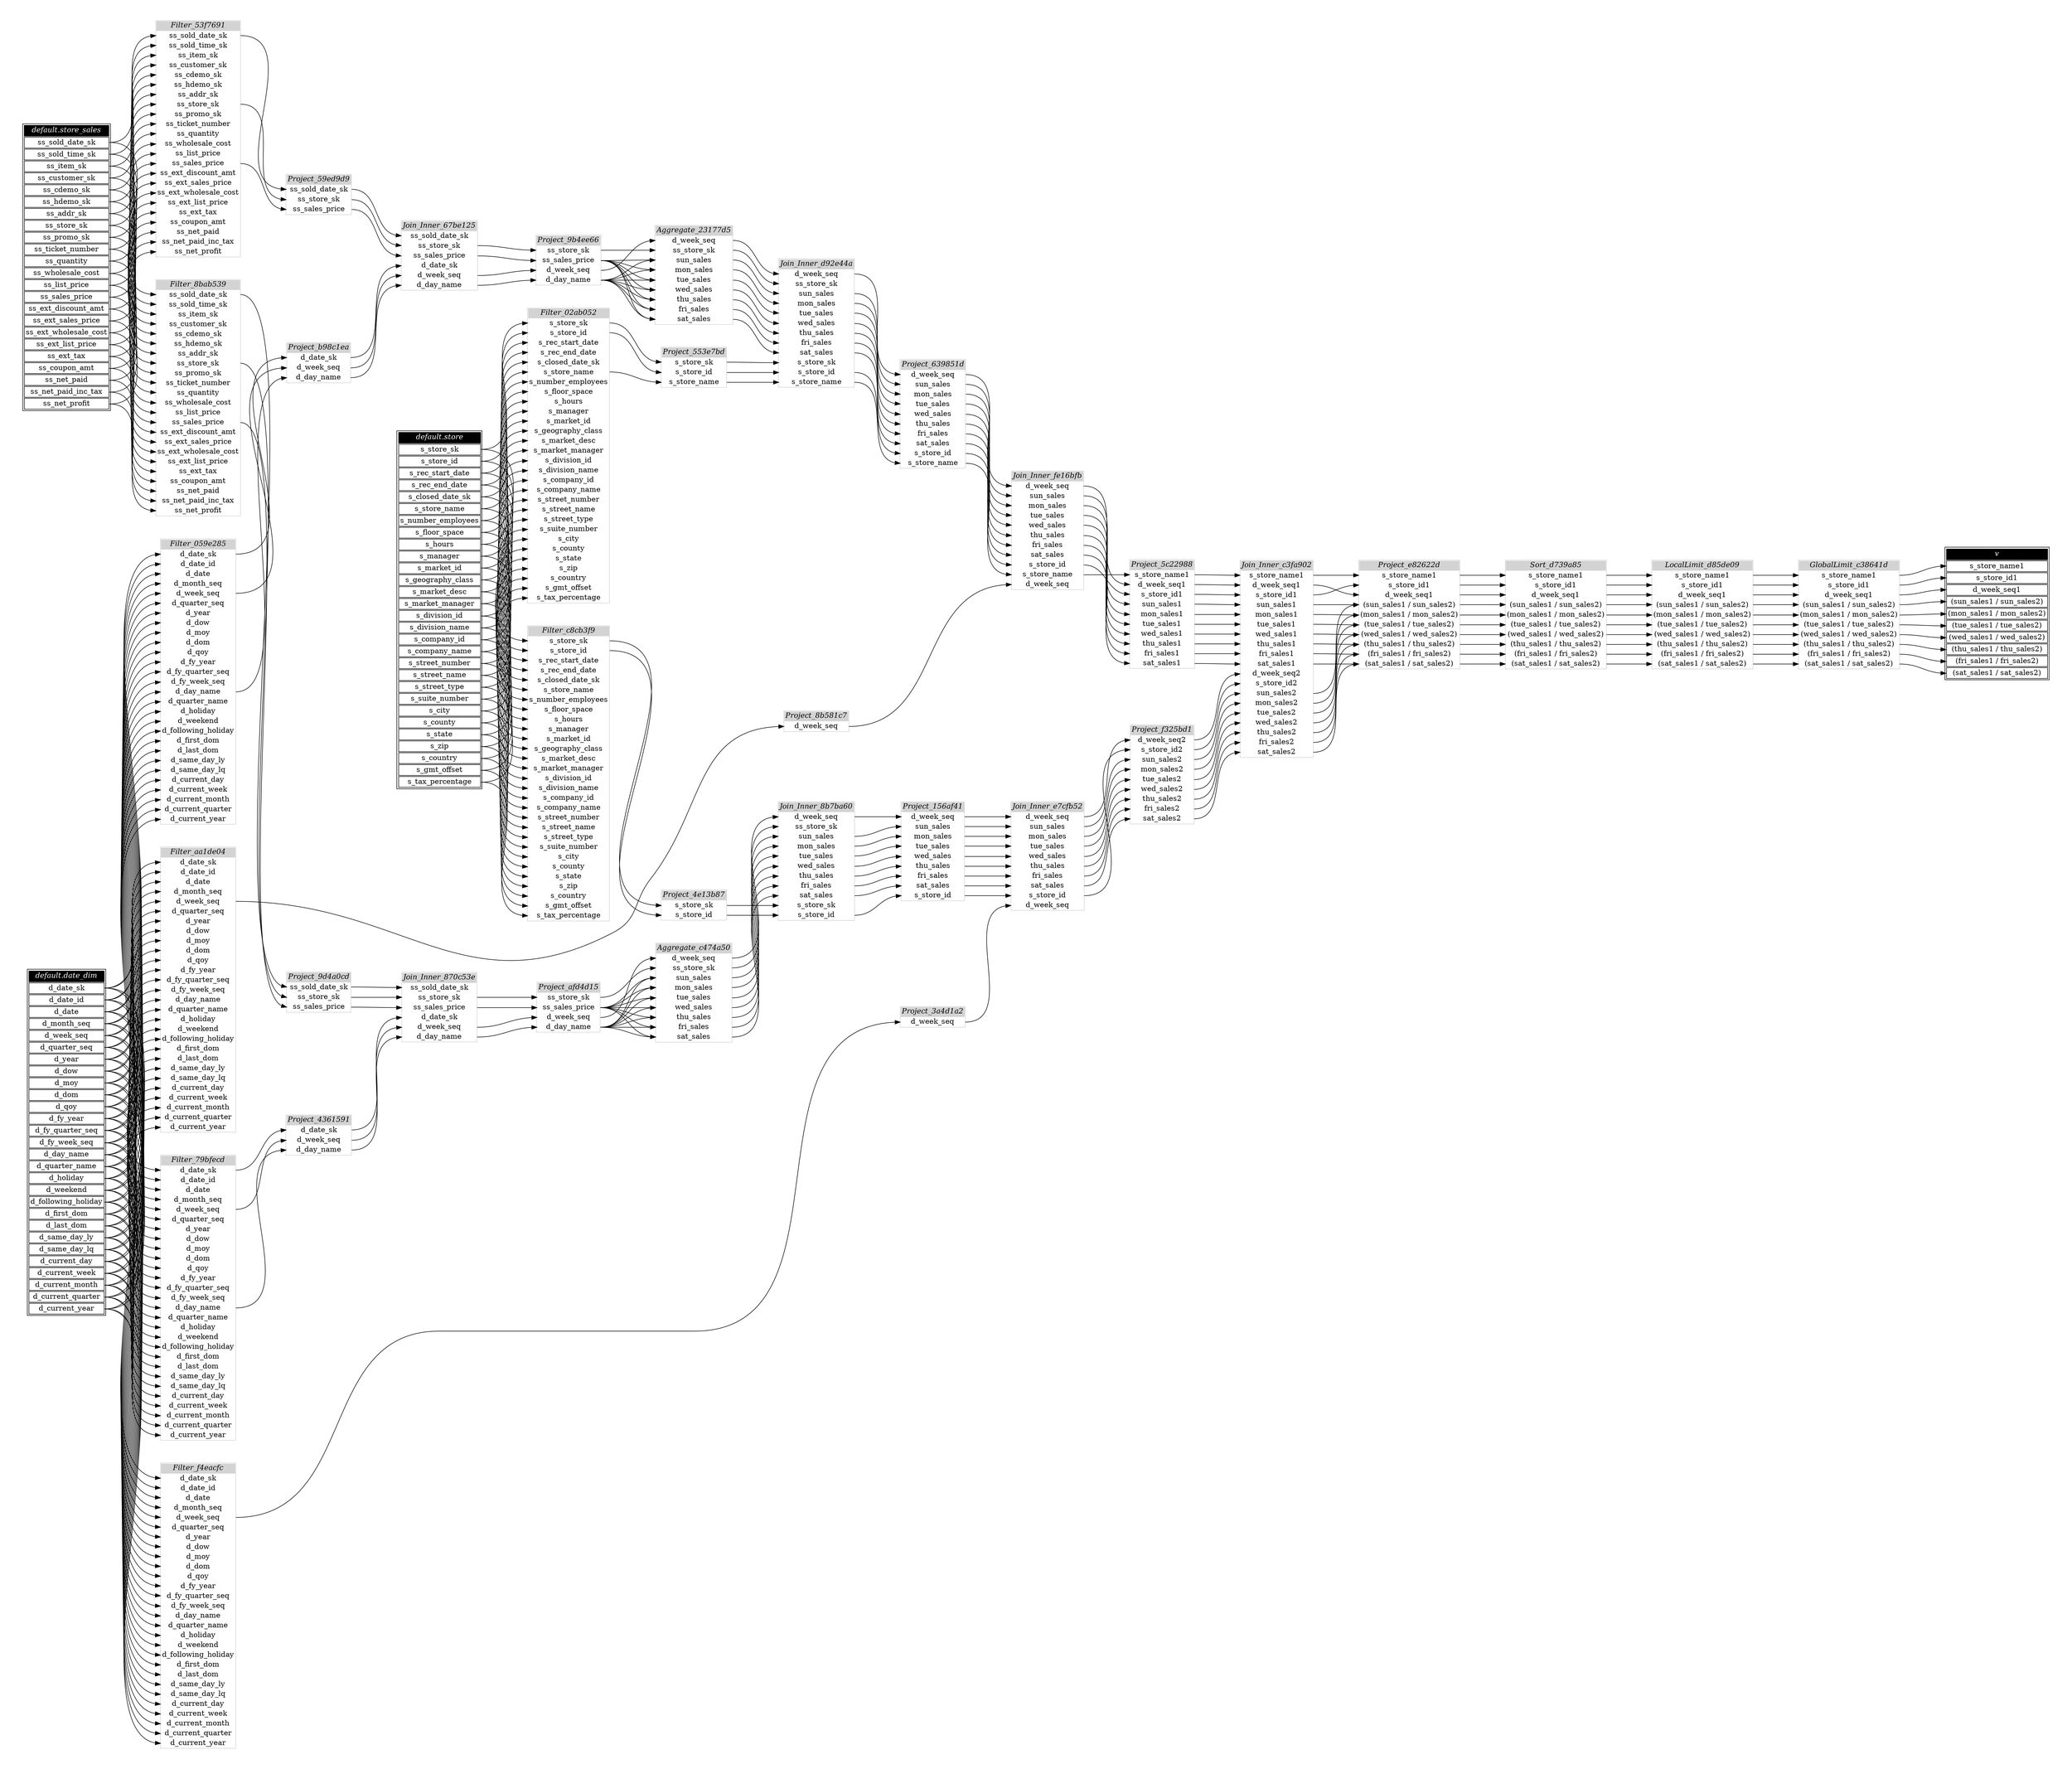 // Automatically generated by TPCDSFlowTestSuite


digraph {
  graph [pad="0.5" nodesep="0.5" ranksep="1" fontname="Helvetica" rankdir=LR];
  node [shape=plaintext]

  
"Aggregate_23177d5" [label=<
<table color="lightgray" border="1" cellborder="0" cellspacing="0">
  <tr><td bgcolor="lightgray" port="nodeName"><i>Aggregate_23177d5</i></td></tr>
  <tr><td port="0">d_week_seq</td></tr>
<tr><td port="1">ss_store_sk</td></tr>
<tr><td port="2">sun_sales</td></tr>
<tr><td port="3">mon_sales</td></tr>
<tr><td port="4">tue_sales</td></tr>
<tr><td port="5">wed_sales</td></tr>
<tr><td port="6">thu_sales</td></tr>
<tr><td port="7">fri_sales</td></tr>
<tr><td port="8">sat_sales</td></tr>
</table>>];
     

"Aggregate_c474a50" [label=<
<table color="lightgray" border="1" cellborder="0" cellspacing="0">
  <tr><td bgcolor="lightgray" port="nodeName"><i>Aggregate_c474a50</i></td></tr>
  <tr><td port="0">d_week_seq</td></tr>
<tr><td port="1">ss_store_sk</td></tr>
<tr><td port="2">sun_sales</td></tr>
<tr><td port="3">mon_sales</td></tr>
<tr><td port="4">tue_sales</td></tr>
<tr><td port="5">wed_sales</td></tr>
<tr><td port="6">thu_sales</td></tr>
<tr><td port="7">fri_sales</td></tr>
<tr><td port="8">sat_sales</td></tr>
</table>>];
     

"Filter_02ab052" [label=<
<table color="lightgray" border="1" cellborder="0" cellspacing="0">
  <tr><td bgcolor="lightgray" port="nodeName"><i>Filter_02ab052</i></td></tr>
  <tr><td port="0">s_store_sk</td></tr>
<tr><td port="1">s_store_id</td></tr>
<tr><td port="2">s_rec_start_date</td></tr>
<tr><td port="3">s_rec_end_date</td></tr>
<tr><td port="4">s_closed_date_sk</td></tr>
<tr><td port="5">s_store_name</td></tr>
<tr><td port="6">s_number_employees</td></tr>
<tr><td port="7">s_floor_space</td></tr>
<tr><td port="8">s_hours</td></tr>
<tr><td port="9">s_manager</td></tr>
<tr><td port="10">s_market_id</td></tr>
<tr><td port="11">s_geography_class</td></tr>
<tr><td port="12">s_market_desc</td></tr>
<tr><td port="13">s_market_manager</td></tr>
<tr><td port="14">s_division_id</td></tr>
<tr><td port="15">s_division_name</td></tr>
<tr><td port="16">s_company_id</td></tr>
<tr><td port="17">s_company_name</td></tr>
<tr><td port="18">s_street_number</td></tr>
<tr><td port="19">s_street_name</td></tr>
<tr><td port="20">s_street_type</td></tr>
<tr><td port="21">s_suite_number</td></tr>
<tr><td port="22">s_city</td></tr>
<tr><td port="23">s_county</td></tr>
<tr><td port="24">s_state</td></tr>
<tr><td port="25">s_zip</td></tr>
<tr><td port="26">s_country</td></tr>
<tr><td port="27">s_gmt_offset</td></tr>
<tr><td port="28">s_tax_percentage</td></tr>
</table>>];
     

"Filter_059e285" [label=<
<table color="lightgray" border="1" cellborder="0" cellspacing="0">
  <tr><td bgcolor="lightgray" port="nodeName"><i>Filter_059e285</i></td></tr>
  <tr><td port="0">d_date_sk</td></tr>
<tr><td port="1">d_date_id</td></tr>
<tr><td port="2">d_date</td></tr>
<tr><td port="3">d_month_seq</td></tr>
<tr><td port="4">d_week_seq</td></tr>
<tr><td port="5">d_quarter_seq</td></tr>
<tr><td port="6">d_year</td></tr>
<tr><td port="7">d_dow</td></tr>
<tr><td port="8">d_moy</td></tr>
<tr><td port="9">d_dom</td></tr>
<tr><td port="10">d_qoy</td></tr>
<tr><td port="11">d_fy_year</td></tr>
<tr><td port="12">d_fy_quarter_seq</td></tr>
<tr><td port="13">d_fy_week_seq</td></tr>
<tr><td port="14">d_day_name</td></tr>
<tr><td port="15">d_quarter_name</td></tr>
<tr><td port="16">d_holiday</td></tr>
<tr><td port="17">d_weekend</td></tr>
<tr><td port="18">d_following_holiday</td></tr>
<tr><td port="19">d_first_dom</td></tr>
<tr><td port="20">d_last_dom</td></tr>
<tr><td port="21">d_same_day_ly</td></tr>
<tr><td port="22">d_same_day_lq</td></tr>
<tr><td port="23">d_current_day</td></tr>
<tr><td port="24">d_current_week</td></tr>
<tr><td port="25">d_current_month</td></tr>
<tr><td port="26">d_current_quarter</td></tr>
<tr><td port="27">d_current_year</td></tr>
</table>>];
     

"Filter_53f7691" [label=<
<table color="lightgray" border="1" cellborder="0" cellspacing="0">
  <tr><td bgcolor="lightgray" port="nodeName"><i>Filter_53f7691</i></td></tr>
  <tr><td port="0">ss_sold_date_sk</td></tr>
<tr><td port="1">ss_sold_time_sk</td></tr>
<tr><td port="2">ss_item_sk</td></tr>
<tr><td port="3">ss_customer_sk</td></tr>
<tr><td port="4">ss_cdemo_sk</td></tr>
<tr><td port="5">ss_hdemo_sk</td></tr>
<tr><td port="6">ss_addr_sk</td></tr>
<tr><td port="7">ss_store_sk</td></tr>
<tr><td port="8">ss_promo_sk</td></tr>
<tr><td port="9">ss_ticket_number</td></tr>
<tr><td port="10">ss_quantity</td></tr>
<tr><td port="11">ss_wholesale_cost</td></tr>
<tr><td port="12">ss_list_price</td></tr>
<tr><td port="13">ss_sales_price</td></tr>
<tr><td port="14">ss_ext_discount_amt</td></tr>
<tr><td port="15">ss_ext_sales_price</td></tr>
<tr><td port="16">ss_ext_wholesale_cost</td></tr>
<tr><td port="17">ss_ext_list_price</td></tr>
<tr><td port="18">ss_ext_tax</td></tr>
<tr><td port="19">ss_coupon_amt</td></tr>
<tr><td port="20">ss_net_paid</td></tr>
<tr><td port="21">ss_net_paid_inc_tax</td></tr>
<tr><td port="22">ss_net_profit</td></tr>
</table>>];
     

"Filter_79bfecd" [label=<
<table color="lightgray" border="1" cellborder="0" cellspacing="0">
  <tr><td bgcolor="lightgray" port="nodeName"><i>Filter_79bfecd</i></td></tr>
  <tr><td port="0">d_date_sk</td></tr>
<tr><td port="1">d_date_id</td></tr>
<tr><td port="2">d_date</td></tr>
<tr><td port="3">d_month_seq</td></tr>
<tr><td port="4">d_week_seq</td></tr>
<tr><td port="5">d_quarter_seq</td></tr>
<tr><td port="6">d_year</td></tr>
<tr><td port="7">d_dow</td></tr>
<tr><td port="8">d_moy</td></tr>
<tr><td port="9">d_dom</td></tr>
<tr><td port="10">d_qoy</td></tr>
<tr><td port="11">d_fy_year</td></tr>
<tr><td port="12">d_fy_quarter_seq</td></tr>
<tr><td port="13">d_fy_week_seq</td></tr>
<tr><td port="14">d_day_name</td></tr>
<tr><td port="15">d_quarter_name</td></tr>
<tr><td port="16">d_holiday</td></tr>
<tr><td port="17">d_weekend</td></tr>
<tr><td port="18">d_following_holiday</td></tr>
<tr><td port="19">d_first_dom</td></tr>
<tr><td port="20">d_last_dom</td></tr>
<tr><td port="21">d_same_day_ly</td></tr>
<tr><td port="22">d_same_day_lq</td></tr>
<tr><td port="23">d_current_day</td></tr>
<tr><td port="24">d_current_week</td></tr>
<tr><td port="25">d_current_month</td></tr>
<tr><td port="26">d_current_quarter</td></tr>
<tr><td port="27">d_current_year</td></tr>
</table>>];
     

"Filter_8bab539" [label=<
<table color="lightgray" border="1" cellborder="0" cellspacing="0">
  <tr><td bgcolor="lightgray" port="nodeName"><i>Filter_8bab539</i></td></tr>
  <tr><td port="0">ss_sold_date_sk</td></tr>
<tr><td port="1">ss_sold_time_sk</td></tr>
<tr><td port="2">ss_item_sk</td></tr>
<tr><td port="3">ss_customer_sk</td></tr>
<tr><td port="4">ss_cdemo_sk</td></tr>
<tr><td port="5">ss_hdemo_sk</td></tr>
<tr><td port="6">ss_addr_sk</td></tr>
<tr><td port="7">ss_store_sk</td></tr>
<tr><td port="8">ss_promo_sk</td></tr>
<tr><td port="9">ss_ticket_number</td></tr>
<tr><td port="10">ss_quantity</td></tr>
<tr><td port="11">ss_wholesale_cost</td></tr>
<tr><td port="12">ss_list_price</td></tr>
<tr><td port="13">ss_sales_price</td></tr>
<tr><td port="14">ss_ext_discount_amt</td></tr>
<tr><td port="15">ss_ext_sales_price</td></tr>
<tr><td port="16">ss_ext_wholesale_cost</td></tr>
<tr><td port="17">ss_ext_list_price</td></tr>
<tr><td port="18">ss_ext_tax</td></tr>
<tr><td port="19">ss_coupon_amt</td></tr>
<tr><td port="20">ss_net_paid</td></tr>
<tr><td port="21">ss_net_paid_inc_tax</td></tr>
<tr><td port="22">ss_net_profit</td></tr>
</table>>];
     

"Filter_aa1de04" [label=<
<table color="lightgray" border="1" cellborder="0" cellspacing="0">
  <tr><td bgcolor="lightgray" port="nodeName"><i>Filter_aa1de04</i></td></tr>
  <tr><td port="0">d_date_sk</td></tr>
<tr><td port="1">d_date_id</td></tr>
<tr><td port="2">d_date</td></tr>
<tr><td port="3">d_month_seq</td></tr>
<tr><td port="4">d_week_seq</td></tr>
<tr><td port="5">d_quarter_seq</td></tr>
<tr><td port="6">d_year</td></tr>
<tr><td port="7">d_dow</td></tr>
<tr><td port="8">d_moy</td></tr>
<tr><td port="9">d_dom</td></tr>
<tr><td port="10">d_qoy</td></tr>
<tr><td port="11">d_fy_year</td></tr>
<tr><td port="12">d_fy_quarter_seq</td></tr>
<tr><td port="13">d_fy_week_seq</td></tr>
<tr><td port="14">d_day_name</td></tr>
<tr><td port="15">d_quarter_name</td></tr>
<tr><td port="16">d_holiday</td></tr>
<tr><td port="17">d_weekend</td></tr>
<tr><td port="18">d_following_holiday</td></tr>
<tr><td port="19">d_first_dom</td></tr>
<tr><td port="20">d_last_dom</td></tr>
<tr><td port="21">d_same_day_ly</td></tr>
<tr><td port="22">d_same_day_lq</td></tr>
<tr><td port="23">d_current_day</td></tr>
<tr><td port="24">d_current_week</td></tr>
<tr><td port="25">d_current_month</td></tr>
<tr><td port="26">d_current_quarter</td></tr>
<tr><td port="27">d_current_year</td></tr>
</table>>];
     

"Filter_c8cb3f9" [label=<
<table color="lightgray" border="1" cellborder="0" cellspacing="0">
  <tr><td bgcolor="lightgray" port="nodeName"><i>Filter_c8cb3f9</i></td></tr>
  <tr><td port="0">s_store_sk</td></tr>
<tr><td port="1">s_store_id</td></tr>
<tr><td port="2">s_rec_start_date</td></tr>
<tr><td port="3">s_rec_end_date</td></tr>
<tr><td port="4">s_closed_date_sk</td></tr>
<tr><td port="5">s_store_name</td></tr>
<tr><td port="6">s_number_employees</td></tr>
<tr><td port="7">s_floor_space</td></tr>
<tr><td port="8">s_hours</td></tr>
<tr><td port="9">s_manager</td></tr>
<tr><td port="10">s_market_id</td></tr>
<tr><td port="11">s_geography_class</td></tr>
<tr><td port="12">s_market_desc</td></tr>
<tr><td port="13">s_market_manager</td></tr>
<tr><td port="14">s_division_id</td></tr>
<tr><td port="15">s_division_name</td></tr>
<tr><td port="16">s_company_id</td></tr>
<tr><td port="17">s_company_name</td></tr>
<tr><td port="18">s_street_number</td></tr>
<tr><td port="19">s_street_name</td></tr>
<tr><td port="20">s_street_type</td></tr>
<tr><td port="21">s_suite_number</td></tr>
<tr><td port="22">s_city</td></tr>
<tr><td port="23">s_county</td></tr>
<tr><td port="24">s_state</td></tr>
<tr><td port="25">s_zip</td></tr>
<tr><td port="26">s_country</td></tr>
<tr><td port="27">s_gmt_offset</td></tr>
<tr><td port="28">s_tax_percentage</td></tr>
</table>>];
     

"Filter_f4eacfc" [label=<
<table color="lightgray" border="1" cellborder="0" cellspacing="0">
  <tr><td bgcolor="lightgray" port="nodeName"><i>Filter_f4eacfc</i></td></tr>
  <tr><td port="0">d_date_sk</td></tr>
<tr><td port="1">d_date_id</td></tr>
<tr><td port="2">d_date</td></tr>
<tr><td port="3">d_month_seq</td></tr>
<tr><td port="4">d_week_seq</td></tr>
<tr><td port="5">d_quarter_seq</td></tr>
<tr><td port="6">d_year</td></tr>
<tr><td port="7">d_dow</td></tr>
<tr><td port="8">d_moy</td></tr>
<tr><td port="9">d_dom</td></tr>
<tr><td port="10">d_qoy</td></tr>
<tr><td port="11">d_fy_year</td></tr>
<tr><td port="12">d_fy_quarter_seq</td></tr>
<tr><td port="13">d_fy_week_seq</td></tr>
<tr><td port="14">d_day_name</td></tr>
<tr><td port="15">d_quarter_name</td></tr>
<tr><td port="16">d_holiday</td></tr>
<tr><td port="17">d_weekend</td></tr>
<tr><td port="18">d_following_holiday</td></tr>
<tr><td port="19">d_first_dom</td></tr>
<tr><td port="20">d_last_dom</td></tr>
<tr><td port="21">d_same_day_ly</td></tr>
<tr><td port="22">d_same_day_lq</td></tr>
<tr><td port="23">d_current_day</td></tr>
<tr><td port="24">d_current_week</td></tr>
<tr><td port="25">d_current_month</td></tr>
<tr><td port="26">d_current_quarter</td></tr>
<tr><td port="27">d_current_year</td></tr>
</table>>];
     

"GlobalLimit_c38641d" [label=<
<table color="lightgray" border="1" cellborder="0" cellspacing="0">
  <tr><td bgcolor="lightgray" port="nodeName"><i>GlobalLimit_c38641d</i></td></tr>
  <tr><td port="0">s_store_name1</td></tr>
<tr><td port="1">s_store_id1</td></tr>
<tr><td port="2">d_week_seq1</td></tr>
<tr><td port="3">(sun_sales1 / sun_sales2)</td></tr>
<tr><td port="4">(mon_sales1 / mon_sales2)</td></tr>
<tr><td port="5">(tue_sales1 / tue_sales2)</td></tr>
<tr><td port="6">(wed_sales1 / wed_sales2)</td></tr>
<tr><td port="7">(thu_sales1 / thu_sales2)</td></tr>
<tr><td port="8">(fri_sales1 / fri_sales2)</td></tr>
<tr><td port="9">(sat_sales1 / sat_sales2)</td></tr>
</table>>];
     

"Join_Inner_67be125" [label=<
<table color="lightgray" border="1" cellborder="0" cellspacing="0">
  <tr><td bgcolor="lightgray" port="nodeName"><i>Join_Inner_67be125</i></td></tr>
  <tr><td port="0">ss_sold_date_sk</td></tr>
<tr><td port="1">ss_store_sk</td></tr>
<tr><td port="2">ss_sales_price</td></tr>
<tr><td port="3">d_date_sk</td></tr>
<tr><td port="4">d_week_seq</td></tr>
<tr><td port="5">d_day_name</td></tr>
</table>>];
     

"Join_Inner_870c53e" [label=<
<table color="lightgray" border="1" cellborder="0" cellspacing="0">
  <tr><td bgcolor="lightgray" port="nodeName"><i>Join_Inner_870c53e</i></td></tr>
  <tr><td port="0">ss_sold_date_sk</td></tr>
<tr><td port="1">ss_store_sk</td></tr>
<tr><td port="2">ss_sales_price</td></tr>
<tr><td port="3">d_date_sk</td></tr>
<tr><td port="4">d_week_seq</td></tr>
<tr><td port="5">d_day_name</td></tr>
</table>>];
     

"Join_Inner_8b7ba60" [label=<
<table color="lightgray" border="1" cellborder="0" cellspacing="0">
  <tr><td bgcolor="lightgray" port="nodeName"><i>Join_Inner_8b7ba60</i></td></tr>
  <tr><td port="0">d_week_seq</td></tr>
<tr><td port="1">ss_store_sk</td></tr>
<tr><td port="2">sun_sales</td></tr>
<tr><td port="3">mon_sales</td></tr>
<tr><td port="4">tue_sales</td></tr>
<tr><td port="5">wed_sales</td></tr>
<tr><td port="6">thu_sales</td></tr>
<tr><td port="7">fri_sales</td></tr>
<tr><td port="8">sat_sales</td></tr>
<tr><td port="9">s_store_sk</td></tr>
<tr><td port="10">s_store_id</td></tr>
</table>>];
     

"Join_Inner_c3fa902" [label=<
<table color="lightgray" border="1" cellborder="0" cellspacing="0">
  <tr><td bgcolor="lightgray" port="nodeName"><i>Join_Inner_c3fa902</i></td></tr>
  <tr><td port="0">s_store_name1</td></tr>
<tr><td port="1">d_week_seq1</td></tr>
<tr><td port="2">s_store_id1</td></tr>
<tr><td port="3">sun_sales1</td></tr>
<tr><td port="4">mon_sales1</td></tr>
<tr><td port="5">tue_sales1</td></tr>
<tr><td port="6">wed_sales1</td></tr>
<tr><td port="7">thu_sales1</td></tr>
<tr><td port="8">fri_sales1</td></tr>
<tr><td port="9">sat_sales1</td></tr>
<tr><td port="10">d_week_seq2</td></tr>
<tr><td port="11">s_store_id2</td></tr>
<tr><td port="12">sun_sales2</td></tr>
<tr><td port="13">mon_sales2</td></tr>
<tr><td port="14">tue_sales2</td></tr>
<tr><td port="15">wed_sales2</td></tr>
<tr><td port="16">thu_sales2</td></tr>
<tr><td port="17">fri_sales2</td></tr>
<tr><td port="18">sat_sales2</td></tr>
</table>>];
     

"Join_Inner_d92e44a" [label=<
<table color="lightgray" border="1" cellborder="0" cellspacing="0">
  <tr><td bgcolor="lightgray" port="nodeName"><i>Join_Inner_d92e44a</i></td></tr>
  <tr><td port="0">d_week_seq</td></tr>
<tr><td port="1">ss_store_sk</td></tr>
<tr><td port="2">sun_sales</td></tr>
<tr><td port="3">mon_sales</td></tr>
<tr><td port="4">tue_sales</td></tr>
<tr><td port="5">wed_sales</td></tr>
<tr><td port="6">thu_sales</td></tr>
<tr><td port="7">fri_sales</td></tr>
<tr><td port="8">sat_sales</td></tr>
<tr><td port="9">s_store_sk</td></tr>
<tr><td port="10">s_store_id</td></tr>
<tr><td port="11">s_store_name</td></tr>
</table>>];
     

"Join_Inner_e7cfb52" [label=<
<table color="lightgray" border="1" cellborder="0" cellspacing="0">
  <tr><td bgcolor="lightgray" port="nodeName"><i>Join_Inner_e7cfb52</i></td></tr>
  <tr><td port="0">d_week_seq</td></tr>
<tr><td port="1">sun_sales</td></tr>
<tr><td port="2">mon_sales</td></tr>
<tr><td port="3">tue_sales</td></tr>
<tr><td port="4">wed_sales</td></tr>
<tr><td port="5">thu_sales</td></tr>
<tr><td port="6">fri_sales</td></tr>
<tr><td port="7">sat_sales</td></tr>
<tr><td port="8">s_store_id</td></tr>
<tr><td port="9">d_week_seq</td></tr>
</table>>];
     

"Join_Inner_fe16bfb" [label=<
<table color="lightgray" border="1" cellborder="0" cellspacing="0">
  <tr><td bgcolor="lightgray" port="nodeName"><i>Join_Inner_fe16bfb</i></td></tr>
  <tr><td port="0">d_week_seq</td></tr>
<tr><td port="1">sun_sales</td></tr>
<tr><td port="2">mon_sales</td></tr>
<tr><td port="3">tue_sales</td></tr>
<tr><td port="4">wed_sales</td></tr>
<tr><td port="5">thu_sales</td></tr>
<tr><td port="6">fri_sales</td></tr>
<tr><td port="7">sat_sales</td></tr>
<tr><td port="8">s_store_id</td></tr>
<tr><td port="9">s_store_name</td></tr>
<tr><td port="10">d_week_seq</td></tr>
</table>>];
     

"LocalLimit_d85de09" [label=<
<table color="lightgray" border="1" cellborder="0" cellspacing="0">
  <tr><td bgcolor="lightgray" port="nodeName"><i>LocalLimit_d85de09</i></td></tr>
  <tr><td port="0">s_store_name1</td></tr>
<tr><td port="1">s_store_id1</td></tr>
<tr><td port="2">d_week_seq1</td></tr>
<tr><td port="3">(sun_sales1 / sun_sales2)</td></tr>
<tr><td port="4">(mon_sales1 / mon_sales2)</td></tr>
<tr><td port="5">(tue_sales1 / tue_sales2)</td></tr>
<tr><td port="6">(wed_sales1 / wed_sales2)</td></tr>
<tr><td port="7">(thu_sales1 / thu_sales2)</td></tr>
<tr><td port="8">(fri_sales1 / fri_sales2)</td></tr>
<tr><td port="9">(sat_sales1 / sat_sales2)</td></tr>
</table>>];
     

"Project_156af41" [label=<
<table color="lightgray" border="1" cellborder="0" cellspacing="0">
  <tr><td bgcolor="lightgray" port="nodeName"><i>Project_156af41</i></td></tr>
  <tr><td port="0">d_week_seq</td></tr>
<tr><td port="1">sun_sales</td></tr>
<tr><td port="2">mon_sales</td></tr>
<tr><td port="3">tue_sales</td></tr>
<tr><td port="4">wed_sales</td></tr>
<tr><td port="5">thu_sales</td></tr>
<tr><td port="6">fri_sales</td></tr>
<tr><td port="7">sat_sales</td></tr>
<tr><td port="8">s_store_id</td></tr>
</table>>];
     

"Project_3a4d1a2" [label=<
<table color="lightgray" border="1" cellborder="0" cellspacing="0">
  <tr><td bgcolor="lightgray" port="nodeName"><i>Project_3a4d1a2</i></td></tr>
  <tr><td port="0">d_week_seq</td></tr>
</table>>];
     

"Project_4361591" [label=<
<table color="lightgray" border="1" cellborder="0" cellspacing="0">
  <tr><td bgcolor="lightgray" port="nodeName"><i>Project_4361591</i></td></tr>
  <tr><td port="0">d_date_sk</td></tr>
<tr><td port="1">d_week_seq</td></tr>
<tr><td port="2">d_day_name</td></tr>
</table>>];
     

"Project_4e13b87" [label=<
<table color="lightgray" border="1" cellborder="0" cellspacing="0">
  <tr><td bgcolor="lightgray" port="nodeName"><i>Project_4e13b87</i></td></tr>
  <tr><td port="0">s_store_sk</td></tr>
<tr><td port="1">s_store_id</td></tr>
</table>>];
     

"Project_553e7bd" [label=<
<table color="lightgray" border="1" cellborder="0" cellspacing="0">
  <tr><td bgcolor="lightgray" port="nodeName"><i>Project_553e7bd</i></td></tr>
  <tr><td port="0">s_store_sk</td></tr>
<tr><td port="1">s_store_id</td></tr>
<tr><td port="2">s_store_name</td></tr>
</table>>];
     

"Project_59ed9d9" [label=<
<table color="lightgray" border="1" cellborder="0" cellspacing="0">
  <tr><td bgcolor="lightgray" port="nodeName"><i>Project_59ed9d9</i></td></tr>
  <tr><td port="0">ss_sold_date_sk</td></tr>
<tr><td port="1">ss_store_sk</td></tr>
<tr><td port="2">ss_sales_price</td></tr>
</table>>];
     

"Project_5c22988" [label=<
<table color="lightgray" border="1" cellborder="0" cellspacing="0">
  <tr><td bgcolor="lightgray" port="nodeName"><i>Project_5c22988</i></td></tr>
  <tr><td port="0">s_store_name1</td></tr>
<tr><td port="1">d_week_seq1</td></tr>
<tr><td port="2">s_store_id1</td></tr>
<tr><td port="3">sun_sales1</td></tr>
<tr><td port="4">mon_sales1</td></tr>
<tr><td port="5">tue_sales1</td></tr>
<tr><td port="6">wed_sales1</td></tr>
<tr><td port="7">thu_sales1</td></tr>
<tr><td port="8">fri_sales1</td></tr>
<tr><td port="9">sat_sales1</td></tr>
</table>>];
     

"Project_639851d" [label=<
<table color="lightgray" border="1" cellborder="0" cellspacing="0">
  <tr><td bgcolor="lightgray" port="nodeName"><i>Project_639851d</i></td></tr>
  <tr><td port="0">d_week_seq</td></tr>
<tr><td port="1">sun_sales</td></tr>
<tr><td port="2">mon_sales</td></tr>
<tr><td port="3">tue_sales</td></tr>
<tr><td port="4">wed_sales</td></tr>
<tr><td port="5">thu_sales</td></tr>
<tr><td port="6">fri_sales</td></tr>
<tr><td port="7">sat_sales</td></tr>
<tr><td port="8">s_store_id</td></tr>
<tr><td port="9">s_store_name</td></tr>
</table>>];
     

"Project_8b581c7" [label=<
<table color="lightgray" border="1" cellborder="0" cellspacing="0">
  <tr><td bgcolor="lightgray" port="nodeName"><i>Project_8b581c7</i></td></tr>
  <tr><td port="0">d_week_seq</td></tr>
</table>>];
     

"Project_9b4ee66" [label=<
<table color="lightgray" border="1" cellborder="0" cellspacing="0">
  <tr><td bgcolor="lightgray" port="nodeName"><i>Project_9b4ee66</i></td></tr>
  <tr><td port="0">ss_store_sk</td></tr>
<tr><td port="1">ss_sales_price</td></tr>
<tr><td port="2">d_week_seq</td></tr>
<tr><td port="3">d_day_name</td></tr>
</table>>];
     

"Project_9d4a0cd" [label=<
<table color="lightgray" border="1" cellborder="0" cellspacing="0">
  <tr><td bgcolor="lightgray" port="nodeName"><i>Project_9d4a0cd</i></td></tr>
  <tr><td port="0">ss_sold_date_sk</td></tr>
<tr><td port="1">ss_store_sk</td></tr>
<tr><td port="2">ss_sales_price</td></tr>
</table>>];
     

"Project_afd4d15" [label=<
<table color="lightgray" border="1" cellborder="0" cellspacing="0">
  <tr><td bgcolor="lightgray" port="nodeName"><i>Project_afd4d15</i></td></tr>
  <tr><td port="0">ss_store_sk</td></tr>
<tr><td port="1">ss_sales_price</td></tr>
<tr><td port="2">d_week_seq</td></tr>
<tr><td port="3">d_day_name</td></tr>
</table>>];
     

"Project_b98c1ea" [label=<
<table color="lightgray" border="1" cellborder="0" cellspacing="0">
  <tr><td bgcolor="lightgray" port="nodeName"><i>Project_b98c1ea</i></td></tr>
  <tr><td port="0">d_date_sk</td></tr>
<tr><td port="1">d_week_seq</td></tr>
<tr><td port="2">d_day_name</td></tr>
</table>>];
     

"Project_e82622d" [label=<
<table color="lightgray" border="1" cellborder="0" cellspacing="0">
  <tr><td bgcolor="lightgray" port="nodeName"><i>Project_e82622d</i></td></tr>
  <tr><td port="0">s_store_name1</td></tr>
<tr><td port="1">s_store_id1</td></tr>
<tr><td port="2">d_week_seq1</td></tr>
<tr><td port="3">(sun_sales1 / sun_sales2)</td></tr>
<tr><td port="4">(mon_sales1 / mon_sales2)</td></tr>
<tr><td port="5">(tue_sales1 / tue_sales2)</td></tr>
<tr><td port="6">(wed_sales1 / wed_sales2)</td></tr>
<tr><td port="7">(thu_sales1 / thu_sales2)</td></tr>
<tr><td port="8">(fri_sales1 / fri_sales2)</td></tr>
<tr><td port="9">(sat_sales1 / sat_sales2)</td></tr>
</table>>];
     

"Project_f325bd1" [label=<
<table color="lightgray" border="1" cellborder="0" cellspacing="0">
  <tr><td bgcolor="lightgray" port="nodeName"><i>Project_f325bd1</i></td></tr>
  <tr><td port="0">d_week_seq2</td></tr>
<tr><td port="1">s_store_id2</td></tr>
<tr><td port="2">sun_sales2</td></tr>
<tr><td port="3">mon_sales2</td></tr>
<tr><td port="4">tue_sales2</td></tr>
<tr><td port="5">wed_sales2</td></tr>
<tr><td port="6">thu_sales2</td></tr>
<tr><td port="7">fri_sales2</td></tr>
<tr><td port="8">sat_sales2</td></tr>
</table>>];
     

"Sort_d739a85" [label=<
<table color="lightgray" border="1" cellborder="0" cellspacing="0">
  <tr><td bgcolor="lightgray" port="nodeName"><i>Sort_d739a85</i></td></tr>
  <tr><td port="0">s_store_name1</td></tr>
<tr><td port="1">s_store_id1</td></tr>
<tr><td port="2">d_week_seq1</td></tr>
<tr><td port="3">(sun_sales1 / sun_sales2)</td></tr>
<tr><td port="4">(mon_sales1 / mon_sales2)</td></tr>
<tr><td port="5">(tue_sales1 / tue_sales2)</td></tr>
<tr><td port="6">(wed_sales1 / wed_sales2)</td></tr>
<tr><td port="7">(thu_sales1 / thu_sales2)</td></tr>
<tr><td port="8">(fri_sales1 / fri_sales2)</td></tr>
<tr><td port="9">(sat_sales1 / sat_sales2)</td></tr>
</table>>];
     

"default.date_dim" [color="black" label=<
<table>
  <tr><td bgcolor="black" port="nodeName"><i><font color="white">default.date_dim</font></i></td></tr>
  <tr><td port="0">d_date_sk</td></tr>
<tr><td port="1">d_date_id</td></tr>
<tr><td port="2">d_date</td></tr>
<tr><td port="3">d_month_seq</td></tr>
<tr><td port="4">d_week_seq</td></tr>
<tr><td port="5">d_quarter_seq</td></tr>
<tr><td port="6">d_year</td></tr>
<tr><td port="7">d_dow</td></tr>
<tr><td port="8">d_moy</td></tr>
<tr><td port="9">d_dom</td></tr>
<tr><td port="10">d_qoy</td></tr>
<tr><td port="11">d_fy_year</td></tr>
<tr><td port="12">d_fy_quarter_seq</td></tr>
<tr><td port="13">d_fy_week_seq</td></tr>
<tr><td port="14">d_day_name</td></tr>
<tr><td port="15">d_quarter_name</td></tr>
<tr><td port="16">d_holiday</td></tr>
<tr><td port="17">d_weekend</td></tr>
<tr><td port="18">d_following_holiday</td></tr>
<tr><td port="19">d_first_dom</td></tr>
<tr><td port="20">d_last_dom</td></tr>
<tr><td port="21">d_same_day_ly</td></tr>
<tr><td port="22">d_same_day_lq</td></tr>
<tr><td port="23">d_current_day</td></tr>
<tr><td port="24">d_current_week</td></tr>
<tr><td port="25">d_current_month</td></tr>
<tr><td port="26">d_current_quarter</td></tr>
<tr><td port="27">d_current_year</td></tr>
</table>>];
     

"default.store" [color="black" label=<
<table>
  <tr><td bgcolor="black" port="nodeName"><i><font color="white">default.store</font></i></td></tr>
  <tr><td port="0">s_store_sk</td></tr>
<tr><td port="1">s_store_id</td></tr>
<tr><td port="2">s_rec_start_date</td></tr>
<tr><td port="3">s_rec_end_date</td></tr>
<tr><td port="4">s_closed_date_sk</td></tr>
<tr><td port="5">s_store_name</td></tr>
<tr><td port="6">s_number_employees</td></tr>
<tr><td port="7">s_floor_space</td></tr>
<tr><td port="8">s_hours</td></tr>
<tr><td port="9">s_manager</td></tr>
<tr><td port="10">s_market_id</td></tr>
<tr><td port="11">s_geography_class</td></tr>
<tr><td port="12">s_market_desc</td></tr>
<tr><td port="13">s_market_manager</td></tr>
<tr><td port="14">s_division_id</td></tr>
<tr><td port="15">s_division_name</td></tr>
<tr><td port="16">s_company_id</td></tr>
<tr><td port="17">s_company_name</td></tr>
<tr><td port="18">s_street_number</td></tr>
<tr><td port="19">s_street_name</td></tr>
<tr><td port="20">s_street_type</td></tr>
<tr><td port="21">s_suite_number</td></tr>
<tr><td port="22">s_city</td></tr>
<tr><td port="23">s_county</td></tr>
<tr><td port="24">s_state</td></tr>
<tr><td port="25">s_zip</td></tr>
<tr><td port="26">s_country</td></tr>
<tr><td port="27">s_gmt_offset</td></tr>
<tr><td port="28">s_tax_percentage</td></tr>
</table>>];
     

"default.store_sales" [color="black" label=<
<table>
  <tr><td bgcolor="black" port="nodeName"><i><font color="white">default.store_sales</font></i></td></tr>
  <tr><td port="0">ss_sold_date_sk</td></tr>
<tr><td port="1">ss_sold_time_sk</td></tr>
<tr><td port="2">ss_item_sk</td></tr>
<tr><td port="3">ss_customer_sk</td></tr>
<tr><td port="4">ss_cdemo_sk</td></tr>
<tr><td port="5">ss_hdemo_sk</td></tr>
<tr><td port="6">ss_addr_sk</td></tr>
<tr><td port="7">ss_store_sk</td></tr>
<tr><td port="8">ss_promo_sk</td></tr>
<tr><td port="9">ss_ticket_number</td></tr>
<tr><td port="10">ss_quantity</td></tr>
<tr><td port="11">ss_wholesale_cost</td></tr>
<tr><td port="12">ss_list_price</td></tr>
<tr><td port="13">ss_sales_price</td></tr>
<tr><td port="14">ss_ext_discount_amt</td></tr>
<tr><td port="15">ss_ext_sales_price</td></tr>
<tr><td port="16">ss_ext_wholesale_cost</td></tr>
<tr><td port="17">ss_ext_list_price</td></tr>
<tr><td port="18">ss_ext_tax</td></tr>
<tr><td port="19">ss_coupon_amt</td></tr>
<tr><td port="20">ss_net_paid</td></tr>
<tr><td port="21">ss_net_paid_inc_tax</td></tr>
<tr><td port="22">ss_net_profit</td></tr>
</table>>];
     

"v" [color="black" label=<
<table>
  <tr><td bgcolor="black" port="nodeName"><i><font color="white">v</font></i></td></tr>
  <tr><td port="0">s_store_name1</td></tr>
<tr><td port="1">s_store_id1</td></tr>
<tr><td port="2">d_week_seq1</td></tr>
<tr><td port="3">(sun_sales1 / sun_sales2)</td></tr>
<tr><td port="4">(mon_sales1 / mon_sales2)</td></tr>
<tr><td port="5">(tue_sales1 / tue_sales2)</td></tr>
<tr><td port="6">(wed_sales1 / wed_sales2)</td></tr>
<tr><td port="7">(thu_sales1 / thu_sales2)</td></tr>
<tr><td port="8">(fri_sales1 / fri_sales2)</td></tr>
<tr><td port="9">(sat_sales1 / sat_sales2)</td></tr>
</table>>];
     
  "Aggregate_23177d5":0 -> "Join_Inner_d92e44a":0;
"Aggregate_23177d5":1 -> "Join_Inner_d92e44a":1;
"Aggregate_23177d5":2 -> "Join_Inner_d92e44a":2;
"Aggregate_23177d5":3 -> "Join_Inner_d92e44a":3;
"Aggregate_23177d5":4 -> "Join_Inner_d92e44a":4;
"Aggregate_23177d5":5 -> "Join_Inner_d92e44a":5;
"Aggregate_23177d5":6 -> "Join_Inner_d92e44a":6;
"Aggregate_23177d5":7 -> "Join_Inner_d92e44a":7;
"Aggregate_23177d5":8 -> "Join_Inner_d92e44a":8;
"Aggregate_c474a50":0 -> "Join_Inner_8b7ba60":0;
"Aggregate_c474a50":1 -> "Join_Inner_8b7ba60":1;
"Aggregate_c474a50":2 -> "Join_Inner_8b7ba60":2;
"Aggregate_c474a50":3 -> "Join_Inner_8b7ba60":3;
"Aggregate_c474a50":4 -> "Join_Inner_8b7ba60":4;
"Aggregate_c474a50":5 -> "Join_Inner_8b7ba60":5;
"Aggregate_c474a50":6 -> "Join_Inner_8b7ba60":6;
"Aggregate_c474a50":7 -> "Join_Inner_8b7ba60":7;
"Aggregate_c474a50":8 -> "Join_Inner_8b7ba60":8;
"Filter_02ab052":0 -> "Project_553e7bd":0;
"Filter_02ab052":1 -> "Project_553e7bd":1;
"Filter_02ab052":5 -> "Project_553e7bd":2;
"Filter_059e285":0 -> "Project_b98c1ea":0;
"Filter_059e285":14 -> "Project_b98c1ea":2;
"Filter_059e285":4 -> "Project_b98c1ea":1;
"Filter_53f7691":0 -> "Project_59ed9d9":0;
"Filter_53f7691":13 -> "Project_59ed9d9":2;
"Filter_53f7691":7 -> "Project_59ed9d9":1;
"Filter_79bfecd":0 -> "Project_4361591":0;
"Filter_79bfecd":14 -> "Project_4361591":2;
"Filter_79bfecd":4 -> "Project_4361591":1;
"Filter_8bab539":0 -> "Project_9d4a0cd":0;
"Filter_8bab539":13 -> "Project_9d4a0cd":2;
"Filter_8bab539":7 -> "Project_9d4a0cd":1;
"Filter_aa1de04":4 -> "Project_8b581c7":0;
"Filter_c8cb3f9":0 -> "Project_4e13b87":0;
"Filter_c8cb3f9":1 -> "Project_4e13b87":1;
"Filter_f4eacfc":4 -> "Project_3a4d1a2":0;
"GlobalLimit_c38641d":0 -> "v":0;
"GlobalLimit_c38641d":1 -> "v":1;
"GlobalLimit_c38641d":2 -> "v":2;
"GlobalLimit_c38641d":3 -> "v":3;
"GlobalLimit_c38641d":4 -> "v":4;
"GlobalLimit_c38641d":5 -> "v":5;
"GlobalLimit_c38641d":6 -> "v":6;
"GlobalLimit_c38641d":7 -> "v":7;
"GlobalLimit_c38641d":8 -> "v":8;
"GlobalLimit_c38641d":9 -> "v":9;
"Join_Inner_67be125":1 -> "Project_9b4ee66":0;
"Join_Inner_67be125":2 -> "Project_9b4ee66":1;
"Join_Inner_67be125":4 -> "Project_9b4ee66":2;
"Join_Inner_67be125":5 -> "Project_9b4ee66":3;
"Join_Inner_870c53e":1 -> "Project_afd4d15":0;
"Join_Inner_870c53e":2 -> "Project_afd4d15":1;
"Join_Inner_870c53e":4 -> "Project_afd4d15":2;
"Join_Inner_870c53e":5 -> "Project_afd4d15":3;
"Join_Inner_8b7ba60":0 -> "Project_156af41":0;
"Join_Inner_8b7ba60":10 -> "Project_156af41":8;
"Join_Inner_8b7ba60":2 -> "Project_156af41":1;
"Join_Inner_8b7ba60":3 -> "Project_156af41":2;
"Join_Inner_8b7ba60":4 -> "Project_156af41":3;
"Join_Inner_8b7ba60":5 -> "Project_156af41":4;
"Join_Inner_8b7ba60":6 -> "Project_156af41":5;
"Join_Inner_8b7ba60":7 -> "Project_156af41":6;
"Join_Inner_8b7ba60":8 -> "Project_156af41":7;
"Join_Inner_c3fa902":0 -> "Project_e82622d":0;
"Join_Inner_c3fa902":1 -> "Project_e82622d":2;
"Join_Inner_c3fa902":12 -> "Project_e82622d":3;
"Join_Inner_c3fa902":13 -> "Project_e82622d":4;
"Join_Inner_c3fa902":14 -> "Project_e82622d":5;
"Join_Inner_c3fa902":15 -> "Project_e82622d":6;
"Join_Inner_c3fa902":16 -> "Project_e82622d":7;
"Join_Inner_c3fa902":17 -> "Project_e82622d":8;
"Join_Inner_c3fa902":18 -> "Project_e82622d":9;
"Join_Inner_c3fa902":2 -> "Project_e82622d":1;
"Join_Inner_c3fa902":3 -> "Project_e82622d":3;
"Join_Inner_c3fa902":4 -> "Project_e82622d":4;
"Join_Inner_c3fa902":5 -> "Project_e82622d":5;
"Join_Inner_c3fa902":6 -> "Project_e82622d":6;
"Join_Inner_c3fa902":7 -> "Project_e82622d":7;
"Join_Inner_c3fa902":8 -> "Project_e82622d":8;
"Join_Inner_c3fa902":9 -> "Project_e82622d":9;
"Join_Inner_d92e44a":0 -> "Project_639851d":0;
"Join_Inner_d92e44a":10 -> "Project_639851d":8;
"Join_Inner_d92e44a":11 -> "Project_639851d":9;
"Join_Inner_d92e44a":2 -> "Project_639851d":1;
"Join_Inner_d92e44a":3 -> "Project_639851d":2;
"Join_Inner_d92e44a":4 -> "Project_639851d":3;
"Join_Inner_d92e44a":5 -> "Project_639851d":4;
"Join_Inner_d92e44a":6 -> "Project_639851d":5;
"Join_Inner_d92e44a":7 -> "Project_639851d":6;
"Join_Inner_d92e44a":8 -> "Project_639851d":7;
"Join_Inner_e7cfb52":0 -> "Project_f325bd1":0;
"Join_Inner_e7cfb52":1 -> "Project_f325bd1":2;
"Join_Inner_e7cfb52":2 -> "Project_f325bd1":3;
"Join_Inner_e7cfb52":3 -> "Project_f325bd1":4;
"Join_Inner_e7cfb52":4 -> "Project_f325bd1":5;
"Join_Inner_e7cfb52":5 -> "Project_f325bd1":6;
"Join_Inner_e7cfb52":6 -> "Project_f325bd1":7;
"Join_Inner_e7cfb52":7 -> "Project_f325bd1":8;
"Join_Inner_e7cfb52":8 -> "Project_f325bd1":1;
"Join_Inner_fe16bfb":0 -> "Project_5c22988":1;
"Join_Inner_fe16bfb":1 -> "Project_5c22988":3;
"Join_Inner_fe16bfb":2 -> "Project_5c22988":4;
"Join_Inner_fe16bfb":3 -> "Project_5c22988":5;
"Join_Inner_fe16bfb":4 -> "Project_5c22988":6;
"Join_Inner_fe16bfb":5 -> "Project_5c22988":7;
"Join_Inner_fe16bfb":6 -> "Project_5c22988":8;
"Join_Inner_fe16bfb":7 -> "Project_5c22988":9;
"Join_Inner_fe16bfb":8 -> "Project_5c22988":2;
"Join_Inner_fe16bfb":9 -> "Project_5c22988":0;
"LocalLimit_d85de09":0 -> "GlobalLimit_c38641d":0;
"LocalLimit_d85de09":1 -> "GlobalLimit_c38641d":1;
"LocalLimit_d85de09":2 -> "GlobalLimit_c38641d":2;
"LocalLimit_d85de09":3 -> "GlobalLimit_c38641d":3;
"LocalLimit_d85de09":4 -> "GlobalLimit_c38641d":4;
"LocalLimit_d85de09":5 -> "GlobalLimit_c38641d":5;
"LocalLimit_d85de09":6 -> "GlobalLimit_c38641d":6;
"LocalLimit_d85de09":7 -> "GlobalLimit_c38641d":7;
"LocalLimit_d85de09":8 -> "GlobalLimit_c38641d":8;
"LocalLimit_d85de09":9 -> "GlobalLimit_c38641d":9;
"Project_156af41":0 -> "Join_Inner_e7cfb52":0;
"Project_156af41":1 -> "Join_Inner_e7cfb52":1;
"Project_156af41":2 -> "Join_Inner_e7cfb52":2;
"Project_156af41":3 -> "Join_Inner_e7cfb52":3;
"Project_156af41":4 -> "Join_Inner_e7cfb52":4;
"Project_156af41":5 -> "Join_Inner_e7cfb52":5;
"Project_156af41":6 -> "Join_Inner_e7cfb52":6;
"Project_156af41":7 -> "Join_Inner_e7cfb52":7;
"Project_156af41":8 -> "Join_Inner_e7cfb52":8;
"Project_3a4d1a2":0 -> "Join_Inner_e7cfb52":9;
"Project_4361591":0 -> "Join_Inner_870c53e":3;
"Project_4361591":1 -> "Join_Inner_870c53e":4;
"Project_4361591":2 -> "Join_Inner_870c53e":5;
"Project_4e13b87":0 -> "Join_Inner_8b7ba60":9;
"Project_4e13b87":1 -> "Join_Inner_8b7ba60":10;
"Project_553e7bd":0 -> "Join_Inner_d92e44a":9;
"Project_553e7bd":1 -> "Join_Inner_d92e44a":10;
"Project_553e7bd":2 -> "Join_Inner_d92e44a":11;
"Project_59ed9d9":0 -> "Join_Inner_67be125":0;
"Project_59ed9d9":1 -> "Join_Inner_67be125":1;
"Project_59ed9d9":2 -> "Join_Inner_67be125":2;
"Project_5c22988":0 -> "Join_Inner_c3fa902":0;
"Project_5c22988":1 -> "Join_Inner_c3fa902":1;
"Project_5c22988":2 -> "Join_Inner_c3fa902":2;
"Project_5c22988":3 -> "Join_Inner_c3fa902":3;
"Project_5c22988":4 -> "Join_Inner_c3fa902":4;
"Project_5c22988":5 -> "Join_Inner_c3fa902":5;
"Project_5c22988":6 -> "Join_Inner_c3fa902":6;
"Project_5c22988":7 -> "Join_Inner_c3fa902":7;
"Project_5c22988":8 -> "Join_Inner_c3fa902":8;
"Project_5c22988":9 -> "Join_Inner_c3fa902":9;
"Project_639851d":0 -> "Join_Inner_fe16bfb":0;
"Project_639851d":1 -> "Join_Inner_fe16bfb":1;
"Project_639851d":2 -> "Join_Inner_fe16bfb":2;
"Project_639851d":3 -> "Join_Inner_fe16bfb":3;
"Project_639851d":4 -> "Join_Inner_fe16bfb":4;
"Project_639851d":5 -> "Join_Inner_fe16bfb":5;
"Project_639851d":6 -> "Join_Inner_fe16bfb":6;
"Project_639851d":7 -> "Join_Inner_fe16bfb":7;
"Project_639851d":8 -> "Join_Inner_fe16bfb":8;
"Project_639851d":9 -> "Join_Inner_fe16bfb":9;
"Project_8b581c7":0 -> "Join_Inner_fe16bfb":10;
"Project_9b4ee66":0 -> "Aggregate_23177d5":1;
"Project_9b4ee66":1 -> "Aggregate_23177d5":2;
"Project_9b4ee66":1 -> "Aggregate_23177d5":3;
"Project_9b4ee66":1 -> "Aggregate_23177d5":4;
"Project_9b4ee66":1 -> "Aggregate_23177d5":5;
"Project_9b4ee66":1 -> "Aggregate_23177d5":6;
"Project_9b4ee66":1 -> "Aggregate_23177d5":7;
"Project_9b4ee66":1 -> "Aggregate_23177d5":8;
"Project_9b4ee66":2 -> "Aggregate_23177d5":0;
"Project_9b4ee66":3 -> "Aggregate_23177d5":2;
"Project_9b4ee66":3 -> "Aggregate_23177d5":3;
"Project_9b4ee66":3 -> "Aggregate_23177d5":4;
"Project_9b4ee66":3 -> "Aggregate_23177d5":5;
"Project_9b4ee66":3 -> "Aggregate_23177d5":6;
"Project_9b4ee66":3 -> "Aggregate_23177d5":7;
"Project_9b4ee66":3 -> "Aggregate_23177d5":8;
"Project_9d4a0cd":0 -> "Join_Inner_870c53e":0;
"Project_9d4a0cd":1 -> "Join_Inner_870c53e":1;
"Project_9d4a0cd":2 -> "Join_Inner_870c53e":2;
"Project_afd4d15":0 -> "Aggregate_c474a50":1;
"Project_afd4d15":1 -> "Aggregate_c474a50":2;
"Project_afd4d15":1 -> "Aggregate_c474a50":3;
"Project_afd4d15":1 -> "Aggregate_c474a50":4;
"Project_afd4d15":1 -> "Aggregate_c474a50":5;
"Project_afd4d15":1 -> "Aggregate_c474a50":6;
"Project_afd4d15":1 -> "Aggregate_c474a50":7;
"Project_afd4d15":1 -> "Aggregate_c474a50":8;
"Project_afd4d15":2 -> "Aggregate_c474a50":0;
"Project_afd4d15":3 -> "Aggregate_c474a50":2;
"Project_afd4d15":3 -> "Aggregate_c474a50":3;
"Project_afd4d15":3 -> "Aggregate_c474a50":4;
"Project_afd4d15":3 -> "Aggregate_c474a50":5;
"Project_afd4d15":3 -> "Aggregate_c474a50":6;
"Project_afd4d15":3 -> "Aggregate_c474a50":7;
"Project_afd4d15":3 -> "Aggregate_c474a50":8;
"Project_b98c1ea":0 -> "Join_Inner_67be125":3;
"Project_b98c1ea":1 -> "Join_Inner_67be125":4;
"Project_b98c1ea":2 -> "Join_Inner_67be125":5;
"Project_e82622d":0 -> "Sort_d739a85":0;
"Project_e82622d":1 -> "Sort_d739a85":1;
"Project_e82622d":2 -> "Sort_d739a85":2;
"Project_e82622d":3 -> "Sort_d739a85":3;
"Project_e82622d":4 -> "Sort_d739a85":4;
"Project_e82622d":5 -> "Sort_d739a85":5;
"Project_e82622d":6 -> "Sort_d739a85":6;
"Project_e82622d":7 -> "Sort_d739a85":7;
"Project_e82622d":8 -> "Sort_d739a85":8;
"Project_e82622d":9 -> "Sort_d739a85":9;
"Project_f325bd1":0 -> "Join_Inner_c3fa902":10;
"Project_f325bd1":1 -> "Join_Inner_c3fa902":11;
"Project_f325bd1":2 -> "Join_Inner_c3fa902":12;
"Project_f325bd1":3 -> "Join_Inner_c3fa902":13;
"Project_f325bd1":4 -> "Join_Inner_c3fa902":14;
"Project_f325bd1":5 -> "Join_Inner_c3fa902":15;
"Project_f325bd1":6 -> "Join_Inner_c3fa902":16;
"Project_f325bd1":7 -> "Join_Inner_c3fa902":17;
"Project_f325bd1":8 -> "Join_Inner_c3fa902":18;
"Sort_d739a85":0 -> "LocalLimit_d85de09":0;
"Sort_d739a85":1 -> "LocalLimit_d85de09":1;
"Sort_d739a85":2 -> "LocalLimit_d85de09":2;
"Sort_d739a85":3 -> "LocalLimit_d85de09":3;
"Sort_d739a85":4 -> "LocalLimit_d85de09":4;
"Sort_d739a85":5 -> "LocalLimit_d85de09":5;
"Sort_d739a85":6 -> "LocalLimit_d85de09":6;
"Sort_d739a85":7 -> "LocalLimit_d85de09":7;
"Sort_d739a85":8 -> "LocalLimit_d85de09":8;
"Sort_d739a85":9 -> "LocalLimit_d85de09":9;
"default.date_dim":0 -> "Filter_059e285":0;
"default.date_dim":0 -> "Filter_79bfecd":0;
"default.date_dim":0 -> "Filter_aa1de04":0;
"default.date_dim":0 -> "Filter_f4eacfc":0;
"default.date_dim":1 -> "Filter_059e285":1;
"default.date_dim":1 -> "Filter_79bfecd":1;
"default.date_dim":1 -> "Filter_aa1de04":1;
"default.date_dim":1 -> "Filter_f4eacfc":1;
"default.date_dim":10 -> "Filter_059e285":10;
"default.date_dim":10 -> "Filter_79bfecd":10;
"default.date_dim":10 -> "Filter_aa1de04":10;
"default.date_dim":10 -> "Filter_f4eacfc":10;
"default.date_dim":11 -> "Filter_059e285":11;
"default.date_dim":11 -> "Filter_79bfecd":11;
"default.date_dim":11 -> "Filter_aa1de04":11;
"default.date_dim":11 -> "Filter_f4eacfc":11;
"default.date_dim":12 -> "Filter_059e285":12;
"default.date_dim":12 -> "Filter_79bfecd":12;
"default.date_dim":12 -> "Filter_aa1de04":12;
"default.date_dim":12 -> "Filter_f4eacfc":12;
"default.date_dim":13 -> "Filter_059e285":13;
"default.date_dim":13 -> "Filter_79bfecd":13;
"default.date_dim":13 -> "Filter_aa1de04":13;
"default.date_dim":13 -> "Filter_f4eacfc":13;
"default.date_dim":14 -> "Filter_059e285":14;
"default.date_dim":14 -> "Filter_79bfecd":14;
"default.date_dim":14 -> "Filter_aa1de04":14;
"default.date_dim":14 -> "Filter_f4eacfc":14;
"default.date_dim":15 -> "Filter_059e285":15;
"default.date_dim":15 -> "Filter_79bfecd":15;
"default.date_dim":15 -> "Filter_aa1de04":15;
"default.date_dim":15 -> "Filter_f4eacfc":15;
"default.date_dim":16 -> "Filter_059e285":16;
"default.date_dim":16 -> "Filter_79bfecd":16;
"default.date_dim":16 -> "Filter_aa1de04":16;
"default.date_dim":16 -> "Filter_f4eacfc":16;
"default.date_dim":17 -> "Filter_059e285":17;
"default.date_dim":17 -> "Filter_79bfecd":17;
"default.date_dim":17 -> "Filter_aa1de04":17;
"default.date_dim":17 -> "Filter_f4eacfc":17;
"default.date_dim":18 -> "Filter_059e285":18;
"default.date_dim":18 -> "Filter_79bfecd":18;
"default.date_dim":18 -> "Filter_aa1de04":18;
"default.date_dim":18 -> "Filter_f4eacfc":18;
"default.date_dim":19 -> "Filter_059e285":19;
"default.date_dim":19 -> "Filter_79bfecd":19;
"default.date_dim":19 -> "Filter_aa1de04":19;
"default.date_dim":19 -> "Filter_f4eacfc":19;
"default.date_dim":2 -> "Filter_059e285":2;
"default.date_dim":2 -> "Filter_79bfecd":2;
"default.date_dim":2 -> "Filter_aa1de04":2;
"default.date_dim":2 -> "Filter_f4eacfc":2;
"default.date_dim":20 -> "Filter_059e285":20;
"default.date_dim":20 -> "Filter_79bfecd":20;
"default.date_dim":20 -> "Filter_aa1de04":20;
"default.date_dim":20 -> "Filter_f4eacfc":20;
"default.date_dim":21 -> "Filter_059e285":21;
"default.date_dim":21 -> "Filter_79bfecd":21;
"default.date_dim":21 -> "Filter_aa1de04":21;
"default.date_dim":21 -> "Filter_f4eacfc":21;
"default.date_dim":22 -> "Filter_059e285":22;
"default.date_dim":22 -> "Filter_79bfecd":22;
"default.date_dim":22 -> "Filter_aa1de04":22;
"default.date_dim":22 -> "Filter_f4eacfc":22;
"default.date_dim":23 -> "Filter_059e285":23;
"default.date_dim":23 -> "Filter_79bfecd":23;
"default.date_dim":23 -> "Filter_aa1de04":23;
"default.date_dim":23 -> "Filter_f4eacfc":23;
"default.date_dim":24 -> "Filter_059e285":24;
"default.date_dim":24 -> "Filter_79bfecd":24;
"default.date_dim":24 -> "Filter_aa1de04":24;
"default.date_dim":24 -> "Filter_f4eacfc":24;
"default.date_dim":25 -> "Filter_059e285":25;
"default.date_dim":25 -> "Filter_79bfecd":25;
"default.date_dim":25 -> "Filter_aa1de04":25;
"default.date_dim":25 -> "Filter_f4eacfc":25;
"default.date_dim":26 -> "Filter_059e285":26;
"default.date_dim":26 -> "Filter_79bfecd":26;
"default.date_dim":26 -> "Filter_aa1de04":26;
"default.date_dim":26 -> "Filter_f4eacfc":26;
"default.date_dim":27 -> "Filter_059e285":27;
"default.date_dim":27 -> "Filter_79bfecd":27;
"default.date_dim":27 -> "Filter_aa1de04":27;
"default.date_dim":27 -> "Filter_f4eacfc":27;
"default.date_dim":3 -> "Filter_059e285":3;
"default.date_dim":3 -> "Filter_79bfecd":3;
"default.date_dim":3 -> "Filter_aa1de04":3;
"default.date_dim":3 -> "Filter_f4eacfc":3;
"default.date_dim":4 -> "Filter_059e285":4;
"default.date_dim":4 -> "Filter_79bfecd":4;
"default.date_dim":4 -> "Filter_aa1de04":4;
"default.date_dim":4 -> "Filter_f4eacfc":4;
"default.date_dim":5 -> "Filter_059e285":5;
"default.date_dim":5 -> "Filter_79bfecd":5;
"default.date_dim":5 -> "Filter_aa1de04":5;
"default.date_dim":5 -> "Filter_f4eacfc":5;
"default.date_dim":6 -> "Filter_059e285":6;
"default.date_dim":6 -> "Filter_79bfecd":6;
"default.date_dim":6 -> "Filter_aa1de04":6;
"default.date_dim":6 -> "Filter_f4eacfc":6;
"default.date_dim":7 -> "Filter_059e285":7;
"default.date_dim":7 -> "Filter_79bfecd":7;
"default.date_dim":7 -> "Filter_aa1de04":7;
"default.date_dim":7 -> "Filter_f4eacfc":7;
"default.date_dim":8 -> "Filter_059e285":8;
"default.date_dim":8 -> "Filter_79bfecd":8;
"default.date_dim":8 -> "Filter_aa1de04":8;
"default.date_dim":8 -> "Filter_f4eacfc":8;
"default.date_dim":9 -> "Filter_059e285":9;
"default.date_dim":9 -> "Filter_79bfecd":9;
"default.date_dim":9 -> "Filter_aa1de04":9;
"default.date_dim":9 -> "Filter_f4eacfc":9;
"default.store":0 -> "Filter_02ab052":0;
"default.store":0 -> "Filter_c8cb3f9":0;
"default.store":1 -> "Filter_02ab052":1;
"default.store":1 -> "Filter_c8cb3f9":1;
"default.store":10 -> "Filter_02ab052":10;
"default.store":10 -> "Filter_c8cb3f9":10;
"default.store":11 -> "Filter_02ab052":11;
"default.store":11 -> "Filter_c8cb3f9":11;
"default.store":12 -> "Filter_02ab052":12;
"default.store":12 -> "Filter_c8cb3f9":12;
"default.store":13 -> "Filter_02ab052":13;
"default.store":13 -> "Filter_c8cb3f9":13;
"default.store":14 -> "Filter_02ab052":14;
"default.store":14 -> "Filter_c8cb3f9":14;
"default.store":15 -> "Filter_02ab052":15;
"default.store":15 -> "Filter_c8cb3f9":15;
"default.store":16 -> "Filter_02ab052":16;
"default.store":16 -> "Filter_c8cb3f9":16;
"default.store":17 -> "Filter_02ab052":17;
"default.store":17 -> "Filter_c8cb3f9":17;
"default.store":18 -> "Filter_02ab052":18;
"default.store":18 -> "Filter_c8cb3f9":18;
"default.store":19 -> "Filter_02ab052":19;
"default.store":19 -> "Filter_c8cb3f9":19;
"default.store":2 -> "Filter_02ab052":2;
"default.store":2 -> "Filter_c8cb3f9":2;
"default.store":20 -> "Filter_02ab052":20;
"default.store":20 -> "Filter_c8cb3f9":20;
"default.store":21 -> "Filter_02ab052":21;
"default.store":21 -> "Filter_c8cb3f9":21;
"default.store":22 -> "Filter_02ab052":22;
"default.store":22 -> "Filter_c8cb3f9":22;
"default.store":23 -> "Filter_02ab052":23;
"default.store":23 -> "Filter_c8cb3f9":23;
"default.store":24 -> "Filter_02ab052":24;
"default.store":24 -> "Filter_c8cb3f9":24;
"default.store":25 -> "Filter_02ab052":25;
"default.store":25 -> "Filter_c8cb3f9":25;
"default.store":26 -> "Filter_02ab052":26;
"default.store":26 -> "Filter_c8cb3f9":26;
"default.store":27 -> "Filter_02ab052":27;
"default.store":27 -> "Filter_c8cb3f9":27;
"default.store":28 -> "Filter_02ab052":28;
"default.store":28 -> "Filter_c8cb3f9":28;
"default.store":3 -> "Filter_02ab052":3;
"default.store":3 -> "Filter_c8cb3f9":3;
"default.store":4 -> "Filter_02ab052":4;
"default.store":4 -> "Filter_c8cb3f9":4;
"default.store":5 -> "Filter_02ab052":5;
"default.store":5 -> "Filter_c8cb3f9":5;
"default.store":6 -> "Filter_02ab052":6;
"default.store":6 -> "Filter_c8cb3f9":6;
"default.store":7 -> "Filter_02ab052":7;
"default.store":7 -> "Filter_c8cb3f9":7;
"default.store":8 -> "Filter_02ab052":8;
"default.store":8 -> "Filter_c8cb3f9":8;
"default.store":9 -> "Filter_02ab052":9;
"default.store":9 -> "Filter_c8cb3f9":9;
"default.store_sales":0 -> "Filter_53f7691":0;
"default.store_sales":0 -> "Filter_8bab539":0;
"default.store_sales":1 -> "Filter_53f7691":1;
"default.store_sales":1 -> "Filter_8bab539":1;
"default.store_sales":10 -> "Filter_53f7691":10;
"default.store_sales":10 -> "Filter_8bab539":10;
"default.store_sales":11 -> "Filter_53f7691":11;
"default.store_sales":11 -> "Filter_8bab539":11;
"default.store_sales":12 -> "Filter_53f7691":12;
"default.store_sales":12 -> "Filter_8bab539":12;
"default.store_sales":13 -> "Filter_53f7691":13;
"default.store_sales":13 -> "Filter_8bab539":13;
"default.store_sales":14 -> "Filter_53f7691":14;
"default.store_sales":14 -> "Filter_8bab539":14;
"default.store_sales":15 -> "Filter_53f7691":15;
"default.store_sales":15 -> "Filter_8bab539":15;
"default.store_sales":16 -> "Filter_53f7691":16;
"default.store_sales":16 -> "Filter_8bab539":16;
"default.store_sales":17 -> "Filter_53f7691":17;
"default.store_sales":17 -> "Filter_8bab539":17;
"default.store_sales":18 -> "Filter_53f7691":18;
"default.store_sales":18 -> "Filter_8bab539":18;
"default.store_sales":19 -> "Filter_53f7691":19;
"default.store_sales":19 -> "Filter_8bab539":19;
"default.store_sales":2 -> "Filter_53f7691":2;
"default.store_sales":2 -> "Filter_8bab539":2;
"default.store_sales":20 -> "Filter_53f7691":20;
"default.store_sales":20 -> "Filter_8bab539":20;
"default.store_sales":21 -> "Filter_53f7691":21;
"default.store_sales":21 -> "Filter_8bab539":21;
"default.store_sales":22 -> "Filter_53f7691":22;
"default.store_sales":22 -> "Filter_8bab539":22;
"default.store_sales":3 -> "Filter_53f7691":3;
"default.store_sales":3 -> "Filter_8bab539":3;
"default.store_sales":4 -> "Filter_53f7691":4;
"default.store_sales":4 -> "Filter_8bab539":4;
"default.store_sales":5 -> "Filter_53f7691":5;
"default.store_sales":5 -> "Filter_8bab539":5;
"default.store_sales":6 -> "Filter_53f7691":6;
"default.store_sales":6 -> "Filter_8bab539":6;
"default.store_sales":7 -> "Filter_53f7691":7;
"default.store_sales":7 -> "Filter_8bab539":7;
"default.store_sales":8 -> "Filter_53f7691":8;
"default.store_sales":8 -> "Filter_8bab539":8;
"default.store_sales":9 -> "Filter_53f7691":9;
"default.store_sales":9 -> "Filter_8bab539":9;
}
       